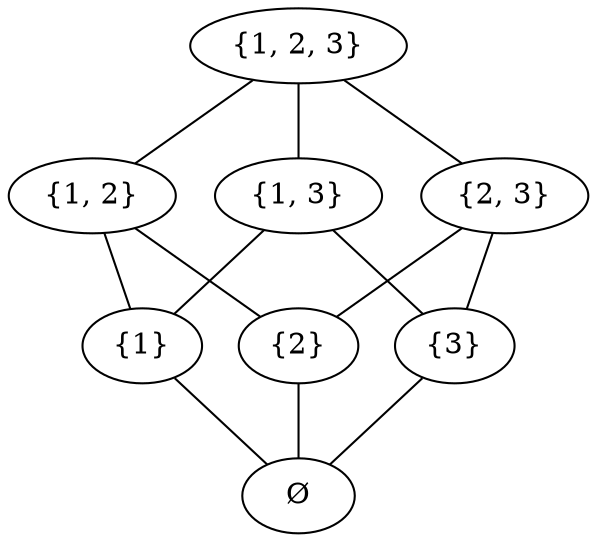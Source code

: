 graph {
    "{1, 2, 3}" -- "{1, 2}" -- "{1}" -- "Ø";
    "{1, 2, 3}" -- "{1, 3}" -- "{1}";
    "{1, 2}" -- "{2}" -- "Ø";
    "{1, 2, 3}" -- "{2, 3}" -- "{2}";
    "{1, 3}" -- "{3}" -- "Ø"; 
    "{2, 3}" -- "{3}"; 
}